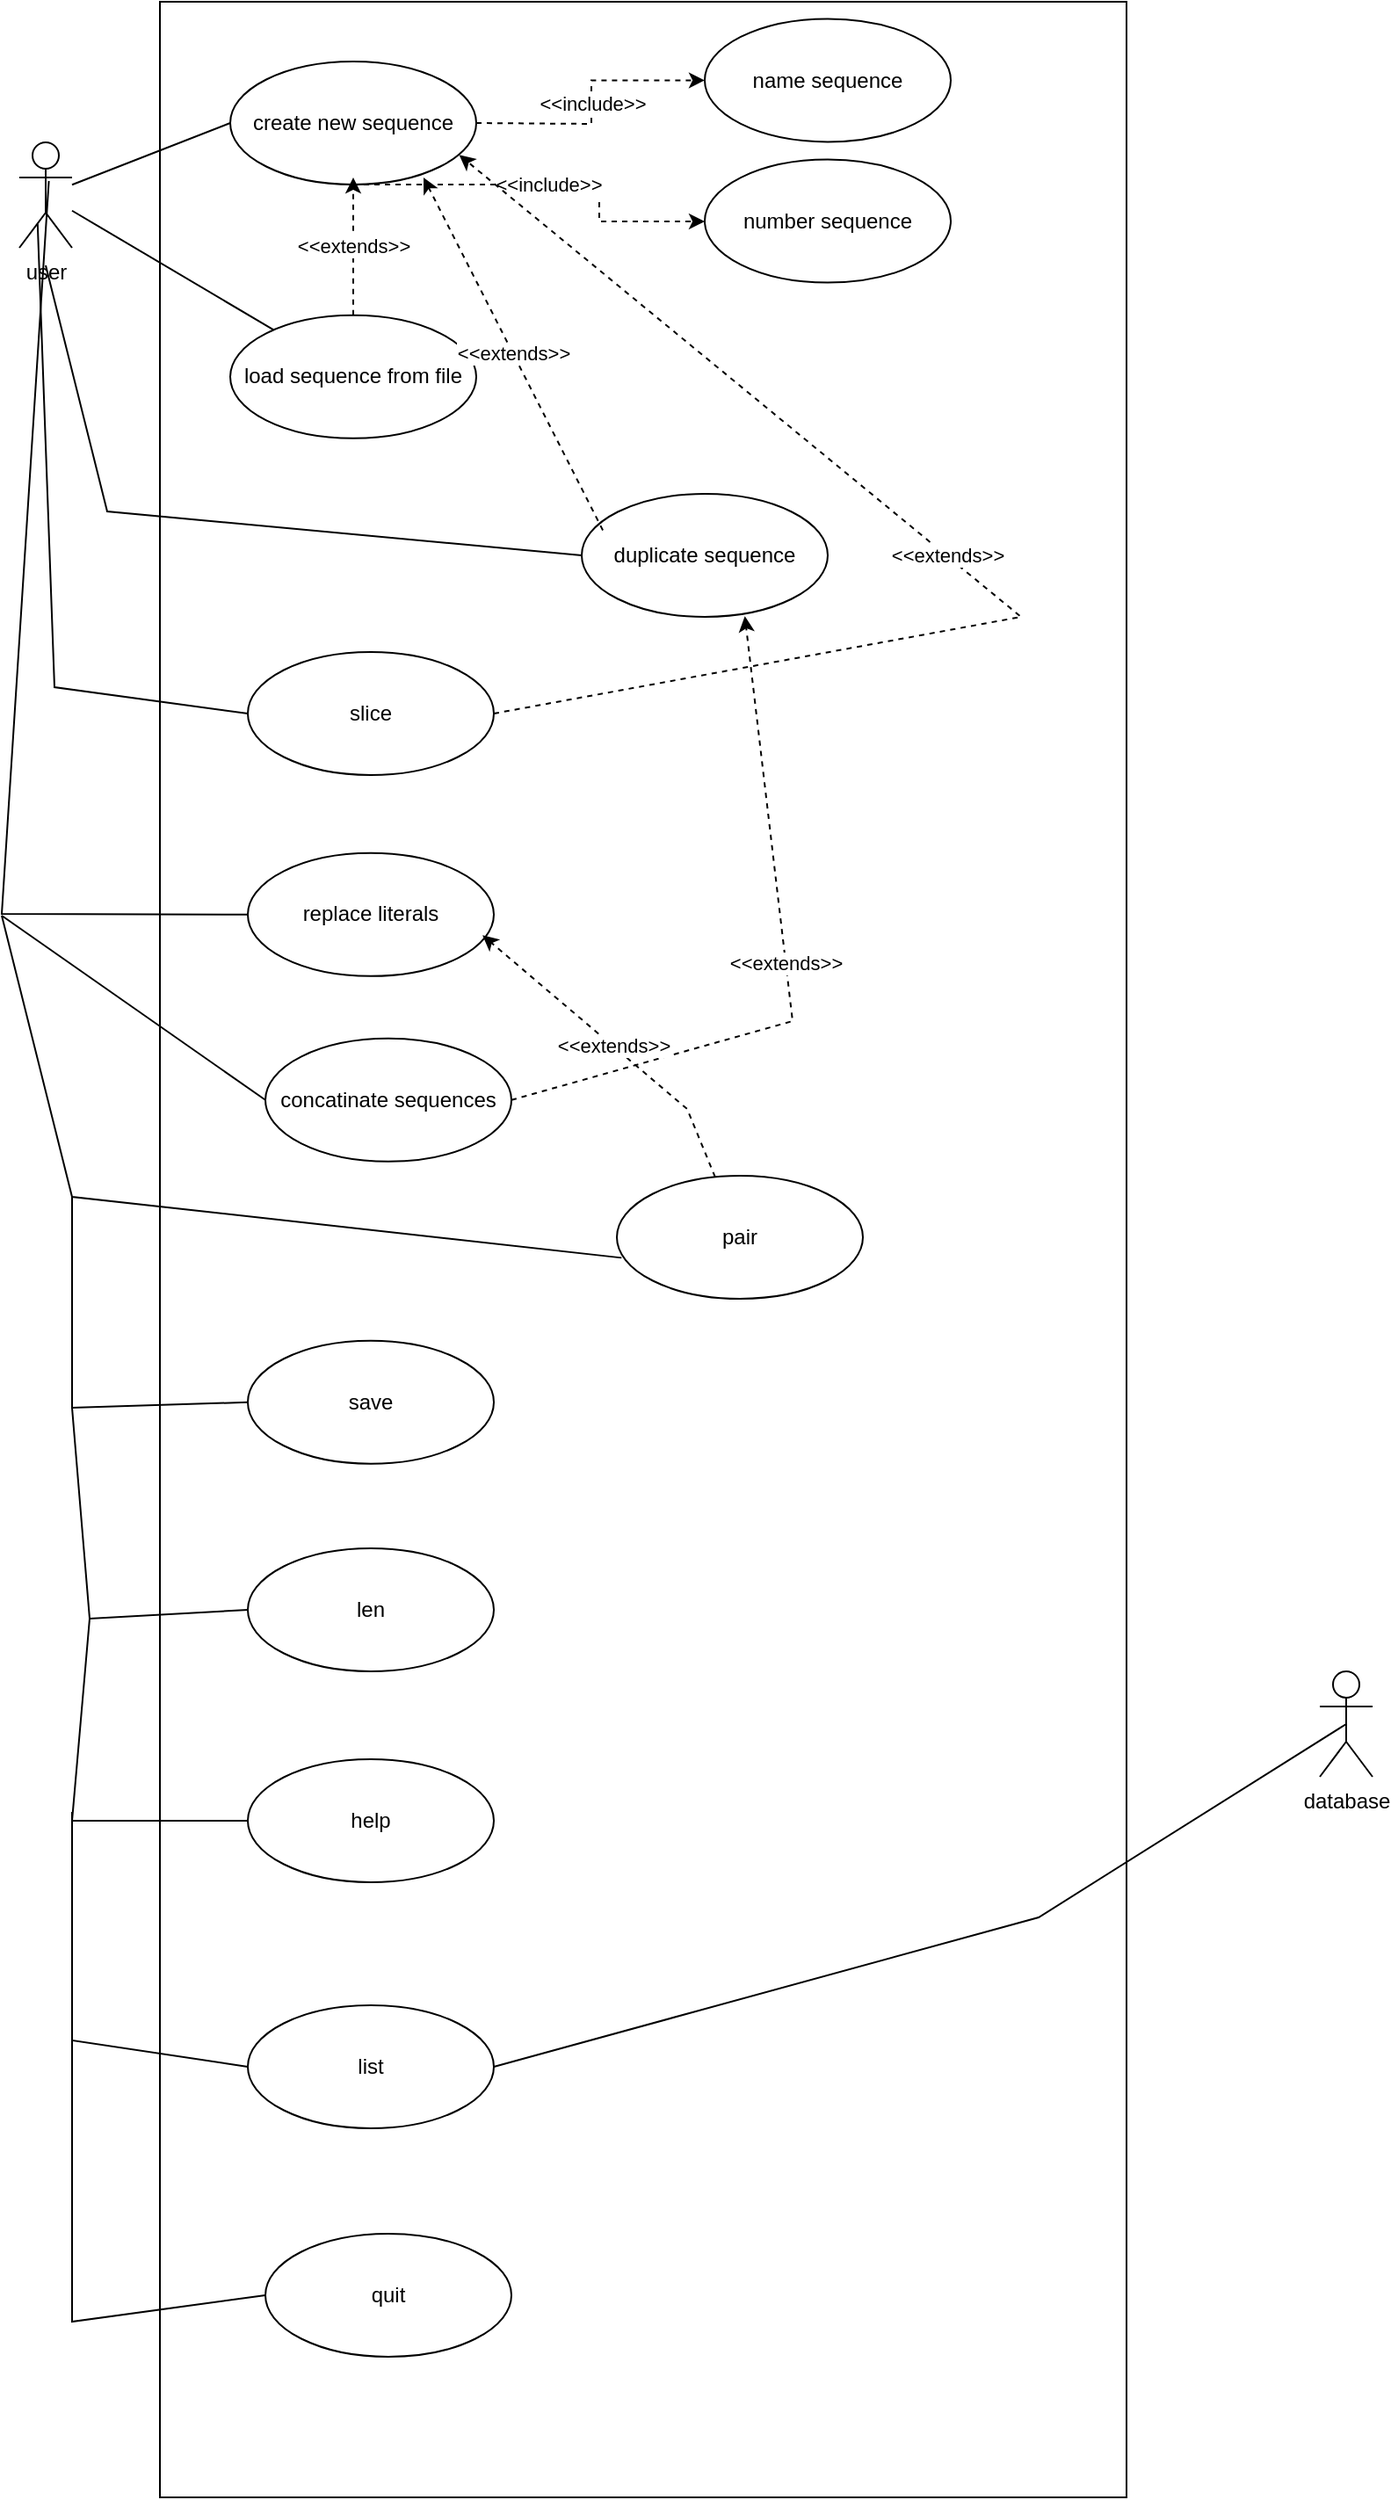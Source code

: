 <mxfile version="12.0.0" type="device" pages="1"><diagram id="5b65snYXGvkJNp7dz6iF" name="Page-1"><mxGraphModel dx="1024" dy="481" grid="1" gridSize="10" guides="1" tooltips="1" connect="1" arrows="1" fold="1" page="1" pageScale="1" pageWidth="850" pageHeight="1100" math="0" shadow="0"><root><mxCell id="0"/><mxCell id="1" parent="0"/><mxCell id="vhAyW9V7jSnVBek0qgpR-1" value="" style="rounded=0;whiteSpace=wrap;html=1;" vertex="1" parent="1"><mxGeometry x="130" y="280" width="550" height="1420" as="geometry"/></mxCell><mxCell id="vhAyW9V7jSnVBek0qgpR-14" style="rounded=0;orthogonalLoop=1;jettySize=auto;html=1;entryX=0;entryY=0.5;entryDx=0;entryDy=0;endArrow=none;endFill=0;" edge="1" parent="1" source="vhAyW9V7jSnVBek0qgpR-4" target="vhAyW9V7jSnVBek0qgpR-6"><mxGeometry relative="1" as="geometry"/></mxCell><mxCell id="vhAyW9V7jSnVBek0qgpR-21" style="edgeStyle=none;rounded=0;orthogonalLoop=1;jettySize=auto;html=1;endArrow=none;endFill=0;" edge="1" parent="1" source="vhAyW9V7jSnVBek0qgpR-4" target="vhAyW9V7jSnVBek0qgpR-18"><mxGeometry relative="1" as="geometry"/></mxCell><mxCell id="vhAyW9V7jSnVBek0qgpR-4" value="user" style="shape=umlActor;verticalLabelPosition=bottom;labelBackgroundColor=#ffffff;verticalAlign=top;html=1;" vertex="1" parent="1"><mxGeometry x="50" y="360" width="30" height="60" as="geometry"/></mxCell><mxCell id="vhAyW9V7jSnVBek0qgpR-6" value="create new sequence" style="ellipse;whiteSpace=wrap;html=1;" vertex="1" parent="1"><mxGeometry x="170" y="314" width="140" height="70" as="geometry"/></mxCell><mxCell id="vhAyW9V7jSnVBek0qgpR-9" style="edgeStyle=orthogonalEdgeStyle;rounded=0;orthogonalLoop=1;jettySize=auto;html=1;strokeColor=none;" edge="1" parent="1" source="vhAyW9V7jSnVBek0qgpR-7" target="vhAyW9V7jSnVBek0qgpR-6"><mxGeometry relative="1" as="geometry"/></mxCell><mxCell id="vhAyW9V7jSnVBek0qgpR-10" value="&amp;lt;&amp;lt;include&amp;gt;&amp;gt;" style="edgeStyle=orthogonalEdgeStyle;rounded=0;orthogonalLoop=1;jettySize=auto;dashed=1;html=1;editable=1;" edge="1" parent="1" target="vhAyW9V7jSnVBek0qgpR-7"><mxGeometry relative="1" as="geometry"><mxPoint x="310" y="349" as="sourcePoint"/></mxGeometry></mxCell><mxCell id="vhAyW9V7jSnVBek0qgpR-7" value="name sequence" style="ellipse;whiteSpace=wrap;html=1;" vertex="1" parent="1"><mxGeometry x="440" y="289.7" width="140" height="70" as="geometry"/></mxCell><mxCell id="vhAyW9V7jSnVBek0qgpR-8" value="number sequence" style="ellipse;whiteSpace=wrap;html=1;" vertex="1" parent="1"><mxGeometry x="440" y="369.8" width="140" height="70" as="geometry"/></mxCell><mxCell id="vhAyW9V7jSnVBek0qgpR-16" value="&amp;lt;&amp;lt;include&amp;gt;&amp;gt;" style="edgeStyle=orthogonalEdgeStyle;rounded=0;orthogonalLoop=1;jettySize=auto;dashed=1;html=1;editable=1;exitX=0.5;exitY=1;exitDx=0;exitDy=0;" edge="1" parent="1" source="vhAyW9V7jSnVBek0qgpR-6" target="vhAyW9V7jSnVBek0qgpR-8"><mxGeometry relative="1" as="geometry"><mxPoint x="425.001" y="439.5" as="targetPoint"/><mxPoint x="310" y="439.5" as="sourcePoint"/><Array as="points"><mxPoint x="380" y="384"/><mxPoint x="380" y="405"/></Array></mxGeometry></mxCell><mxCell id="vhAyW9V7jSnVBek0qgpR-19" value="&amp;lt;&amp;lt;extends&amp;gt;&amp;gt;" style="edgeStyle=none;rounded=0;orthogonalLoop=1;jettySize=auto;html=1;endArrow=classic;endFill=1;dashed=1;" edge="1" parent="1" source="vhAyW9V7jSnVBek0qgpR-18"><mxGeometry relative="1" as="geometry"><mxPoint x="240" y="380" as="targetPoint"/></mxGeometry></mxCell><mxCell id="vhAyW9V7jSnVBek0qgpR-18" value="load sequence from file" style="ellipse;whiteSpace=wrap;html=1;" vertex="1" parent="1"><mxGeometry x="170" y="458.4" width="140" height="70" as="geometry"/></mxCell><mxCell id="vhAyW9V7jSnVBek0qgpR-22" value="duplicate sequence" style="ellipse;whiteSpace=wrap;html=1;" vertex="1" parent="1"><mxGeometry x="370" y="560" width="140" height="70" as="geometry"/></mxCell><mxCell id="vhAyW9V7jSnVBek0qgpR-23" value="&amp;lt;&amp;lt;extends&amp;gt;&amp;gt;" style="edgeStyle=none;rounded=0;orthogonalLoop=1;jettySize=auto;html=1;endArrow=classic;endFill=1;dashed=1;exitX=0.086;exitY=0.296;exitDx=0;exitDy=0;exitPerimeter=0;" edge="1" parent="1" source="vhAyW9V7jSnVBek0qgpR-22"><mxGeometry relative="1" as="geometry"><mxPoint x="280" y="380" as="targetPoint"/><mxPoint x="250" y="468.4" as="sourcePoint"/></mxGeometry></mxCell><mxCell id="vhAyW9V7jSnVBek0qgpR-25" style="edgeStyle=none;rounded=0;orthogonalLoop=1;jettySize=auto;html=1;endArrow=none;endFill=0;entryX=0;entryY=0.5;entryDx=0;entryDy=0;" edge="1" parent="1" target="vhAyW9V7jSnVBek0qgpR-22"><mxGeometry relative="1" as="geometry"><mxPoint x="65" y="430" as="sourcePoint"/><mxPoint x="204.68" y="476.726" as="targetPoint"/><Array as="points"><mxPoint x="100" y="570"/></Array></mxGeometry></mxCell><mxCell id="vhAyW9V7jSnVBek0qgpR-26" value="slice" style="ellipse;whiteSpace=wrap;html=1;" vertex="1" parent="1"><mxGeometry x="180" y="650" width="140" height="70" as="geometry"/></mxCell><mxCell id="vhAyW9V7jSnVBek0qgpR-27" value="&amp;lt;&amp;lt;extends&amp;gt;&amp;gt;" style="edgeStyle=none;rounded=0;orthogonalLoop=1;jettySize=auto;html=1;endArrow=classic;endFill=1;dashed=1;exitX=1;exitY=0.5;exitDx=0;exitDy=0;entryX=0.931;entryY=0.76;entryDx=0;entryDy=0;entryPerimeter=0;" edge="1" parent="1" source="vhAyW9V7jSnVBek0qgpR-26" target="vhAyW9V7jSnVBek0qgpR-6"><mxGeometry relative="1" as="geometry"><mxPoint x="478" y="429.5" as="targetPoint"/><mxPoint x="580.04" y="630.22" as="sourcePoint"/><Array as="points"><mxPoint x="620" y="630"/></Array></mxGeometry></mxCell><mxCell id="vhAyW9V7jSnVBek0qgpR-28" style="edgeStyle=none;rounded=0;orthogonalLoop=1;jettySize=auto;html=1;endArrow=none;endFill=0;entryX=0;entryY=0.5;entryDx=0;entryDy=0;exitX=0.347;exitY=0.773;exitDx=0;exitDy=0;exitPerimeter=0;" edge="1" parent="1" source="vhAyW9V7jSnVBek0qgpR-4" target="vhAyW9V7jSnVBek0qgpR-26"><mxGeometry relative="1" as="geometry"><mxPoint x="90" y="408.875" as="sourcePoint"/><mxPoint x="204.68" y="476.726" as="targetPoint"/><Array as="points"><mxPoint x="70" y="670"/></Array></mxGeometry></mxCell><mxCell id="vhAyW9V7jSnVBek0qgpR-29" value="replace literals" style="ellipse;whiteSpace=wrap;html=1;" vertex="1" parent="1"><mxGeometry x="180" y="764.4" width="140" height="70" as="geometry"/></mxCell><mxCell id="vhAyW9V7jSnVBek0qgpR-30" style="edgeStyle=none;rounded=0;orthogonalLoop=1;jettySize=auto;html=1;endArrow=none;endFill=0;entryX=0;entryY=0.5;entryDx=0;entryDy=0;exitX=0.56;exitY=0.367;exitDx=0;exitDy=0;exitPerimeter=0;" edge="1" parent="1" source="vhAyW9V7jSnVBek0qgpR-4" target="vhAyW9V7jSnVBek0qgpR-29"><mxGeometry relative="1" as="geometry"><mxPoint x="10.41" y="549.88" as="sourcePoint"/><mxPoint x="130" y="828.5" as="targetPoint"/><Array as="points"><mxPoint x="40" y="799"/></Array></mxGeometry></mxCell><mxCell id="vhAyW9V7jSnVBek0qgpR-31" value="concatinate sequences" style="ellipse;whiteSpace=wrap;html=1;" vertex="1" parent="1"><mxGeometry x="190" y="869.9" width="140" height="70" as="geometry"/></mxCell><mxCell id="vhAyW9V7jSnVBek0qgpR-32" value="&amp;lt;&amp;lt;extends&amp;gt;&amp;gt;" style="edgeStyle=none;rounded=0;orthogonalLoop=1;jettySize=auto;html=1;endArrow=classic;endFill=1;dashed=1;exitX=1;exitY=0.5;exitDx=0;exitDy=0;entryX=0.663;entryY=0.994;entryDx=0;entryDy=0;entryPerimeter=0;" edge="1" parent="1" source="vhAyW9V7jSnVBek0qgpR-31" target="vhAyW9V7jSnVBek0qgpR-22"><mxGeometry relative="1" as="geometry"><mxPoint x="350.34" y="580.2" as="targetPoint"/><mxPoint x="370" y="898" as="sourcePoint"/><Array as="points"><mxPoint x="490" y="860"/></Array></mxGeometry></mxCell><mxCell id="vhAyW9V7jSnVBek0qgpR-33" style="edgeStyle=none;rounded=0;orthogonalLoop=1;jettySize=auto;html=1;endArrow=none;endFill=0;entryX=0;entryY=0.5;entryDx=0;entryDy=0;" edge="1" parent="1" target="vhAyW9V7jSnVBek0qgpR-31"><mxGeometry relative="1" as="geometry"><mxPoint x="40" y="800" as="sourcePoint"/><mxPoint x="154.68" y="926.526" as="targetPoint"/></mxGeometry></mxCell><mxCell id="vhAyW9V7jSnVBek0qgpR-34" value="pair" style="ellipse;whiteSpace=wrap;html=1;" vertex="1" parent="1"><mxGeometry x="390" y="948.0" width="140" height="70" as="geometry"/></mxCell><mxCell id="vhAyW9V7jSnVBek0qgpR-37" value="&amp;lt;&amp;lt;extends&amp;gt;&amp;gt;" style="edgeStyle=none;rounded=0;orthogonalLoop=1;jettySize=auto;html=1;endArrow=classic;endFill=1;dashed=1;entryX=0.954;entryY=0.668;entryDx=0;entryDy=0;entryPerimeter=0;" edge="1" parent="1" source="vhAyW9V7jSnVBek0qgpR-34" target="vhAyW9V7jSnVBek0qgpR-29"><mxGeometry relative="1" as="geometry"><mxPoint x="472.82" y="639.58" as="targetPoint"/><mxPoint x="340" y="914.9" as="sourcePoint"/><Array as="points"><mxPoint x="430" y="910"/></Array></mxGeometry></mxCell><mxCell id="vhAyW9V7jSnVBek0qgpR-38" style="edgeStyle=none;rounded=0;orthogonalLoop=1;jettySize=auto;html=1;endArrow=none;endFill=0;entryX=0.019;entryY=0.667;entryDx=0;entryDy=0;entryPerimeter=0;" edge="1" parent="1" target="vhAyW9V7jSnVBek0qgpR-34"><mxGeometry relative="1" as="geometry"><mxPoint x="40" y="800" as="sourcePoint"/><mxPoint x="200" y="914.9" as="targetPoint"/><Array as="points"><mxPoint x="80" y="960"/></Array></mxGeometry></mxCell><mxCell id="vhAyW9V7jSnVBek0qgpR-39" value="save" style="ellipse;whiteSpace=wrap;html=1;" vertex="1" parent="1"><mxGeometry x="180" y="1041.882" width="140" height="70" as="geometry"/></mxCell><mxCell id="vhAyW9V7jSnVBek0qgpR-40" style="edgeStyle=none;rounded=0;orthogonalLoop=1;jettySize=auto;html=1;endArrow=none;endFill=0;entryX=0;entryY=0.5;entryDx=0;entryDy=0;" edge="1" parent="1" target="vhAyW9V7jSnVBek0qgpR-39"><mxGeometry relative="1" as="geometry"><mxPoint x="80" y="960" as="sourcePoint"/><mxPoint x="402.66" y="1004.69" as="targetPoint"/><Array as="points"><mxPoint x="80" y="1080"/></Array></mxGeometry></mxCell><mxCell id="vhAyW9V7jSnVBek0qgpR-41" value="len" style="ellipse;whiteSpace=wrap;html=1;" vertex="1" parent="1"><mxGeometry x="180" y="1160" width="140" height="70" as="geometry"/></mxCell><mxCell id="vhAyW9V7jSnVBek0qgpR-42" style="edgeStyle=none;rounded=0;orthogonalLoop=1;jettySize=auto;html=1;endArrow=none;endFill=0;entryX=0;entryY=0.5;entryDx=0;entryDy=0;" edge="1" parent="1" target="vhAyW9V7jSnVBek0qgpR-41"><mxGeometry relative="1" as="geometry"><mxPoint x="80" y="1080" as="sourcePoint"/><mxPoint x="190.0" y="1086.882" as="targetPoint"/><Array as="points"><mxPoint x="90" y="1200"/></Array></mxGeometry></mxCell><mxCell id="vhAyW9V7jSnVBek0qgpR-43" value="help" style="ellipse;whiteSpace=wrap;html=1;" vertex="1" parent="1"><mxGeometry x="180" y="1280" width="140" height="70" as="geometry"/></mxCell><mxCell id="vhAyW9V7jSnVBek0qgpR-44" style="edgeStyle=none;rounded=0;orthogonalLoop=1;jettySize=auto;html=1;endArrow=none;endFill=0;entryX=0;entryY=0.5;entryDx=0;entryDy=0;" edge="1" parent="1" target="vhAyW9V7jSnVBek0qgpR-43"><mxGeometry relative="1" as="geometry"><mxPoint x="90" y="1200" as="sourcePoint"/><mxPoint x="190.0" y="1205" as="targetPoint"/><Array as="points"><mxPoint x="80" y="1315"/></Array></mxGeometry></mxCell><mxCell id="vhAyW9V7jSnVBek0qgpR-45" value="list" style="ellipse;whiteSpace=wrap;html=1;" vertex="1" parent="1"><mxGeometry x="180" y="1420" width="140" height="70" as="geometry"/></mxCell><mxCell id="vhAyW9V7jSnVBek0qgpR-46" value="database" style="shape=umlActor;verticalLabelPosition=bottom;labelBackgroundColor=#ffffff;verticalAlign=top;html=1;" vertex="1" parent="1"><mxGeometry x="790" y="1230" width="30" height="60" as="geometry"/></mxCell><mxCell id="vhAyW9V7jSnVBek0qgpR-47" style="edgeStyle=none;rounded=0;orthogonalLoop=1;jettySize=auto;html=1;endArrow=none;endFill=0;entryX=0;entryY=0.5;entryDx=0;entryDy=0;" edge="1" parent="1" target="vhAyW9V7jSnVBek0qgpR-45"><mxGeometry relative="1" as="geometry"><mxPoint x="80" y="1310" as="sourcePoint"/><mxPoint x="190" y="1325" as="targetPoint"/><Array as="points"><mxPoint x="80" y="1440"/></Array></mxGeometry></mxCell><mxCell id="vhAyW9V7jSnVBek0qgpR-48" style="edgeStyle=none;rounded=0;orthogonalLoop=1;jettySize=auto;html=1;endArrow=none;endFill=0;entryX=1;entryY=0.5;entryDx=0;entryDy=0;exitX=0.5;exitY=0.5;exitDx=0;exitDy=0;exitPerimeter=0;" edge="1" parent="1" source="vhAyW9V7jSnVBek0qgpR-46" target="vhAyW9V7jSnVBek0qgpR-45"><mxGeometry relative="1" as="geometry"><mxPoint x="110" y="1220" as="sourcePoint"/><mxPoint x="200" y="1335" as="targetPoint"/><Array as="points"><mxPoint x="630" y="1370"/></Array></mxGeometry></mxCell><mxCell id="vhAyW9V7jSnVBek0qgpR-50" value="quit" style="ellipse;whiteSpace=wrap;html=1;" vertex="1" parent="1"><mxGeometry x="190" y="1550" width="140" height="70" as="geometry"/></mxCell><mxCell id="vhAyW9V7jSnVBek0qgpR-51" style="edgeStyle=none;rounded=0;orthogonalLoop=1;jettySize=auto;html=1;endArrow=none;endFill=0;entryX=0;entryY=0.5;entryDx=0;entryDy=0;" edge="1" parent="1" target="vhAyW9V7jSnVBek0qgpR-50"><mxGeometry relative="1" as="geometry"><mxPoint x="80" y="1440" as="sourcePoint"/><mxPoint x="190" y="1465" as="targetPoint"/><Array as="points"><mxPoint x="80" y="1600"/></Array></mxGeometry></mxCell></root></mxGraphModel></diagram></mxfile>